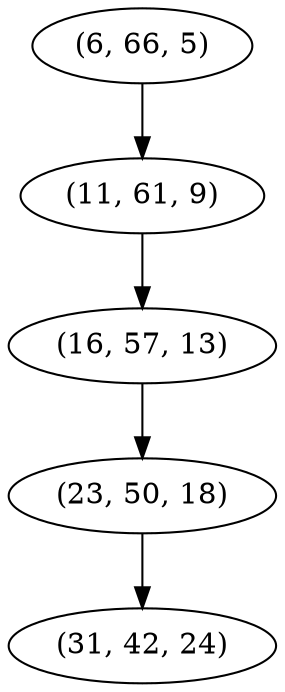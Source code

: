 digraph tree {
    "(6, 66, 5)";
    "(11, 61, 9)";
    "(16, 57, 13)";
    "(23, 50, 18)";
    "(31, 42, 24)";
    "(6, 66, 5)" -> "(11, 61, 9)";
    "(11, 61, 9)" -> "(16, 57, 13)";
    "(16, 57, 13)" -> "(23, 50, 18)";
    "(23, 50, 18)" -> "(31, 42, 24)";
}
